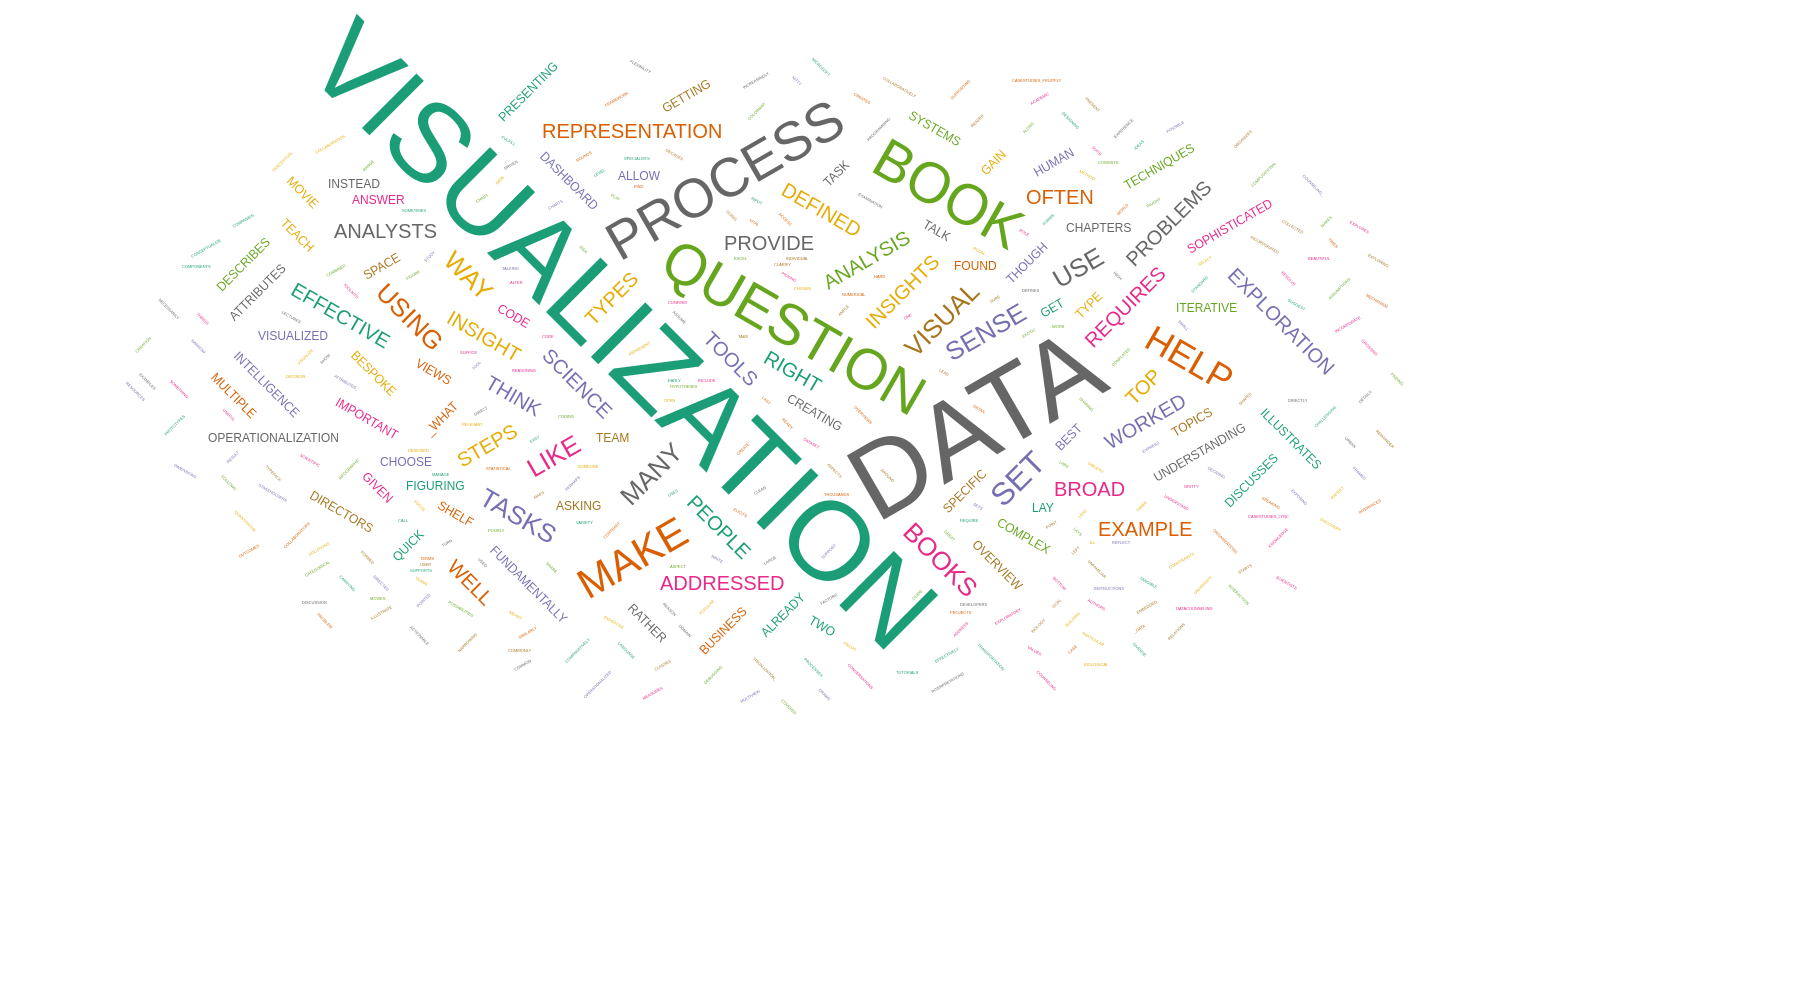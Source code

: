 {
    "$schema": "https://vega.github.io/schema/vega/v3.0.json",
    "name": "wordcloud",
    "width": 900,
    "height": 500,
    "padding": 0,
    "data": [
      {
        "name": "table",
        "__comment": "this is a cleaned-up copy of the text from Chapter 1. Manually removed (s) from visualization, question, others",
        "values": [
  "Visualization is a vital tool to understand and share insights around data. The right visualization can help express a core idea, or open a space to examination; it can get the world talking about a dataset, or sharing an insight.",
  "visualization can take many forms, from views that support exploratory analysis (top left), to those that provide quick overviews in a dashboard (bottom), to an infographic about popular topics (top right).",
  "visualization provide a direct and tangible representation of data. They allow us to confirm hypotheses and gain insights. When incorporated into the data analysis process early and often, visualization can fundamentally alter the question that someone is asking.",
  "Creating effective visualization is hard. Not because a data set requires an exotic and bespoke visual representation -- for many problems standard statistical charts will suffice. And not because creating a visualization requires coding expertise in an unfamiliar programming language -- off-the-shelf tools like Excel, Tableau, and R are ample. ",
  "Rather, visualization are challenging to create because the problems that are best addressed by visualization are complex and ill-formed. The task of figuring out _what attributes_ of a data set are important is often conflated with figuring out _what type of visualization_ to use. Comparatively speaking, though, picking a chart type to represent specific attributes in a data set is easy. In contrast, deciding on which data attributes will help answer a question is a complex, poorly-defined, and user-driven process; it can require rounds of visualization and exploration to resolve. In this book we focus on the process of going from high-level question to well-defined data analysis tasks, and how to incorporate visualization along the way to clarify understanding and gain insights.",
  "Who is this book for?",
  "This book is for people with access to data and, perhaps, a suite of computational tools, but who are less than sure how to turn that data into visual insight. We have sometimes found that many data science books that you can figure out what how to visualize the data once collected; and that visualization books can often assume that you already have a well-defined question, ready to be visualized. If, like us, you would like to address these assumptions, then this book is for you.",
  "This book does not teach the reader how to clean and manage data in detail, or how to write visualization code: there are already great books on these topics (and, when relevant, we point to some of them). Rather, we will talk about why those processes are important. Similarly, this book will not teach you how to choose a beautiful colormap or select a typeface. Instead, we lay out a framework for how to think about data given the possibilities, and constraints, of visual exploration. Our goal is to show how to effectively use visualization to make sense of data.",
  "Who are we?",
  "The authors of this book have a combined three decades of experience in make sense of data through designing and using visualization. We have worked with data from a broad range of fields: biology and urban transportation, business intelligence and scientific visualization, debugging code and building maps. We have worked with analysts from a variety of organizations, from small, academic science labs to teams of data analysts embedded in large companies. Some of the projects we have worked on result in sophisticated, bespoke visualization systems designed collaboratively with domain specialists, and other times we have pointed people to off-the-shelf visualization tools after a few conversations. We have taught university classes in visualization, and given lectures and tutorials. All in all, we have visualized thousands of data sets.",
  "We have found that our knowledge about visualization techniques, solutions, and systems shapes the way that we think and reason about data. Visualization is fundamentally about presenting data in a way that elicits human reasoning,  that makes room for individual interpretations, and supports exploration. We help our collaborators to make their question and data reflect these values. The process we lay out in this book describes our method.",
  "Overview of chapters",
  "illustrates the process of make sense with visualization in a quick example, exposing the role that a visual representation can play in data discovery.",
  "starts to get into details. It discusses a mechanism to help narrow a question from a broad task into something that can be addressed with an iterative visualization process. For example, the broad question _“Who are the best movie directors?”_ does not necessarily suggest a specific visualization – but _“Find movie directors who directed top-grossing movies using an IMDB data set.”_ can lead more directly to an answer by way of a visualization or two. This process creates an operationalized question, one that consists of particular tasks that can be addressed with data.",
  "This process of narrowing a question down to actionable tasks requires input from multiple stakeholders. <<DataCounseling>> lays out an iterative set of steps for getting to the operationalization, which we call _data counseling_. These steps include finding the right people to talk to, asking effective question, and rapidly exploring the data through increasingly sophisticated prototypes.",
  "The numerical nitty-gritty of the book follows.  discusses types and relations of data, and defines and uses terms like dimensions and measures, or categorical and quantitative.  then organizes common visualization types by the tasks that they fulfill and the data that they use. Last, <<multiview>> explores visualization techniques that use multiple views and interaction.",
  "These chapters are meant to provide an overview of some of the most effective and commonly used ideas for supporting sense-make with visualization, and are are framed using the operationalization and data counseling process to help guide decision-make about which visualization to choose.",
  "With this understanding of getting to insight--from question to data to visualization-—the remainder of the book illustrates two examples of carrying out these steps. A case study in <<casestudies_lync>> describes the creation of a business intelligence dashboard, in collaboration with a team of developers and analysts at Microsoft. <<casestudies_fruitfly>> draws from science, instead, presenting an example with a team of scientists who work with biological data.  These problems illustrate the flexibility of the process, as well as the diverse types of outcomes that are possible.",
  "There are many things that will not be covered in this book. Space does not allow for the perceptual aspects of visualization, human factors components of interfaces, or instructions for using toolkits. We think, though, that the aspect that we have chosen to present here--this discussion of how to conceptualize a problem for visualization--will help make other books and resources more useful."
        ],
        "transform": [
          {
            "type": "countpattern",
            "field": "data",
            "case": "upper",
            "pattern": "[\\w']{3,}",
            "stopwords": "(i|me|my|myself|we|us|our|ours|ourselves|you|your|yours|yourself|yourselves|he|him|his|himself|she|her|hers|herself|it|its|itself|they|them|their|theirs|themselves|what|which|who|whom|whose|this|that|these|those|am|is|are|was|were|be|been|being|have|has|had|having|do|does|did|doing|will|would|should|can|could|ought|i'm|you're|he's|she's|it's|we're|they're|i've|you've|we've|they've|i'd|you'd|he'd|she'd|we'd|they'd|i'll|you'll|he'll|she'll|we'll|they'll|isn't|aren't|wasn't|weren't|hasn't|haven't|hadn't|doesn't|don't|didn't|won't|wouldn't|shan't|shouldn't|can't|cannot|couldn't|mustn't|let's|that's|who's|what's|here's|there's|when's|where's|why's|how's|a|an|the|and|but|if|or|because|as|until|while|of|at|by|for|with|about|against|between|into|through|during|before|after|above|below|to|from|up|upon|down|in|out|on|off|over|under|again|further|then|once|here|there|when|where|why|how|all|any|both|each|few|more|most|other|some|such|no|nor|not|only|own|same|so|than|too|very|say|says|said|shall)"
          },
          {
            "type": "formula", "as": "angle",
            "expr": "[-45, -30, 0, 30, 45][~~(random() * 5)]"
          },
          {
            "type": "formula", "as": "weight",
            "expr": "200"
          }
        ]
      }
    ],
  
    "scales": [
      {
        "name": "colors",
        "type": "ordinal",
        "range": ["#1b9e77", "#d95f02", "#7570b3", "#e7298a", "#66a61e", "#e6ab02", "#a6761d", "#666666"]
      }
    ],
  
    "marks": [
      {
        "type": "text",
        "from": {"data": "table"},
        "encode": {
          "enter": {
            "text": {"field": "text"},
            "align": {"value": "center"},
            "baseline": {"value": "alphabetic"},
            "fill": {"scale": "colors", "field": "text"}
          },
          "update": {
            "fillOpacity": {"value": 1}
          },
          "hover": {
            "fillOpacity": {"value": 0.5}
          }
        },
        "transform": [
          {
            "type": "wordcloud",
            "size": [800, 400],
            "text": {"field": "text"},
            "rotate": {"field": "datum.angle"},
            "font": "Helvetica Neue, Arial",
            "fontSize": {"field": "datum.count"},
            "fontWeight": {"field": "datum.weight"},
            "fontSizeRange": [2, 56],
            "padding": 2
          }
        ]
      }
    ]
  }